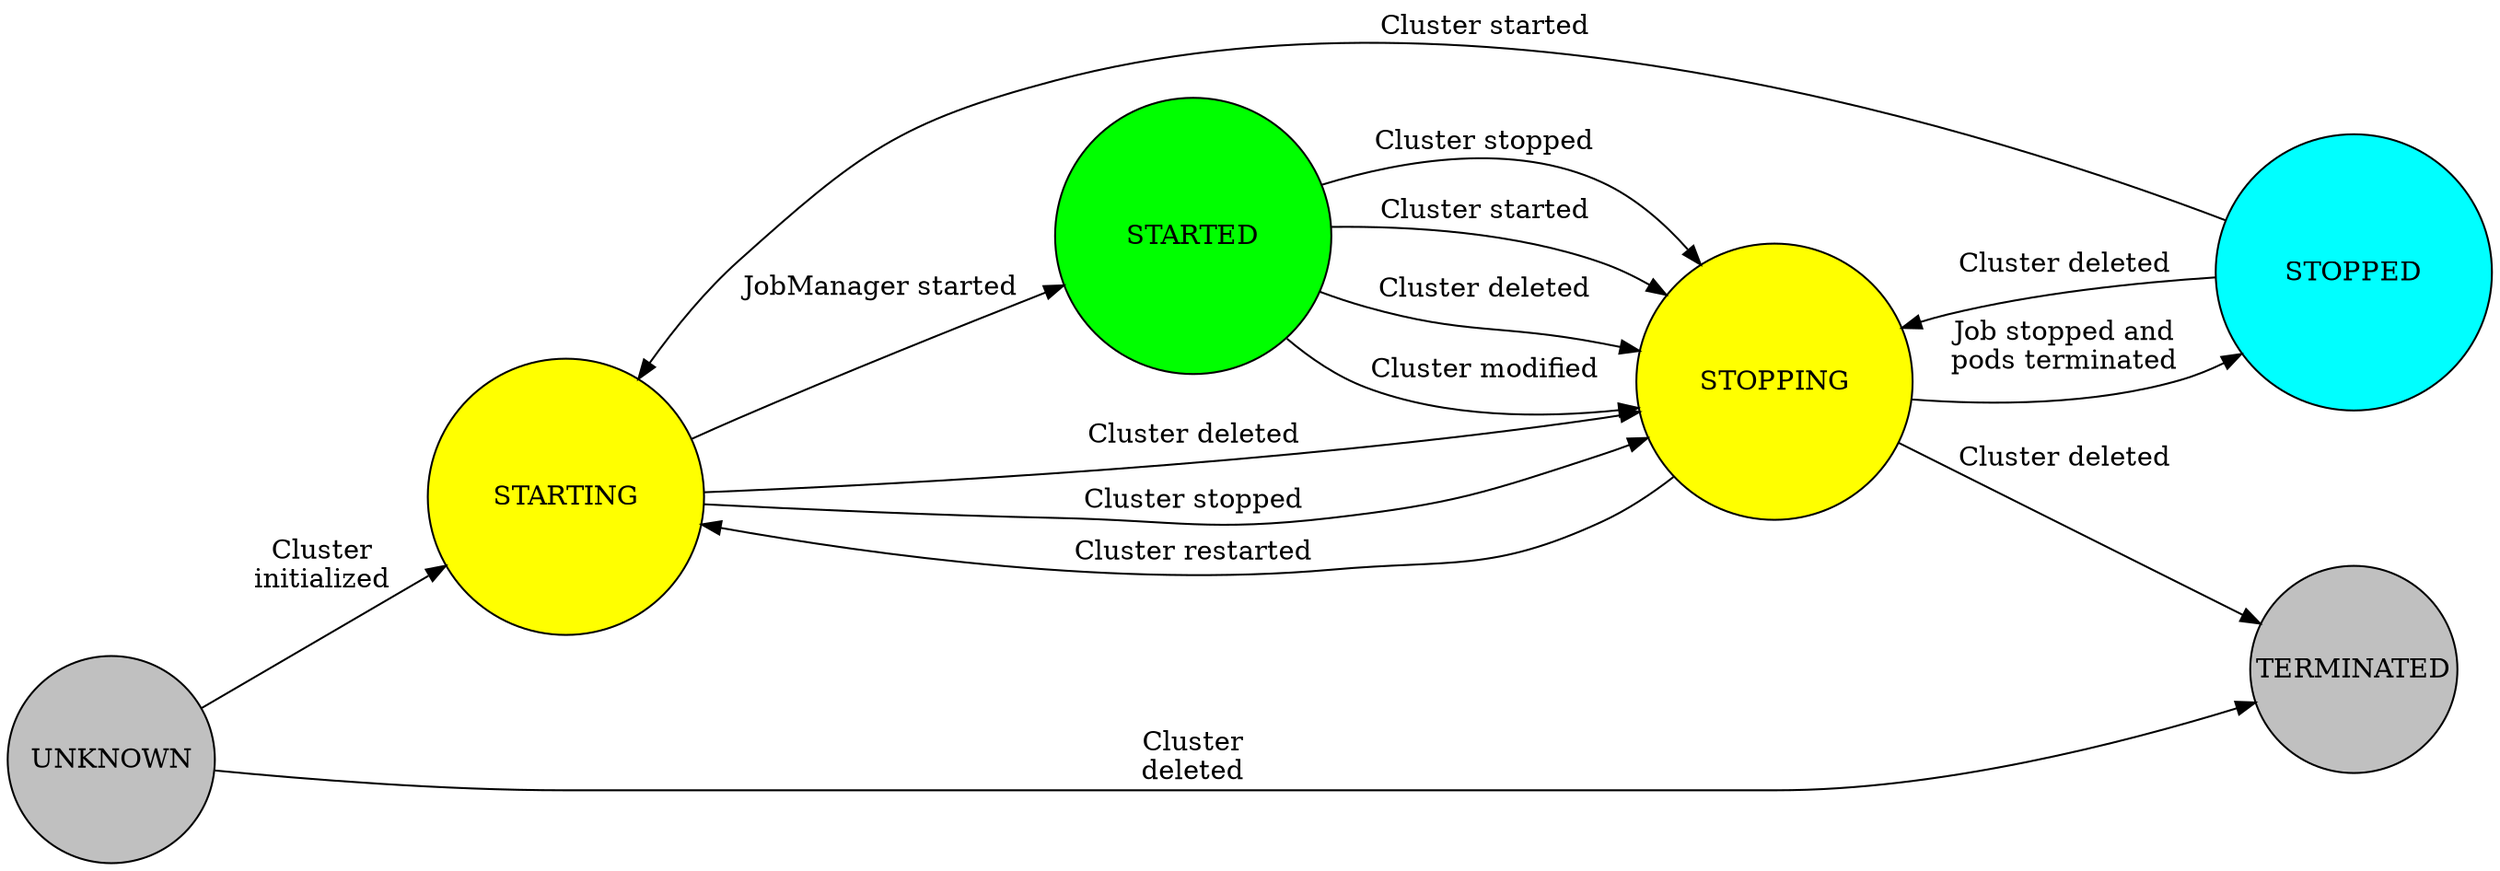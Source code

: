 digraph state_machine {
  graph [autosize=false, resolution=100];
  center=true;
  margin=0;
  rankdir=LR;
  node [shape=circle style=filled fillcolor=skyblue width=1.8 heigth=1.8 fixedsize=true];
  UNKNOWN -> STARTING [ label = <
      <TABLE ALIGN="LEFT" BORDER="0" CELLBORDER="0" CELLSPACING="0">
          <TR>
              <TD>Cluster<BR/>initialized</TD>
          </TR>
      </TABLE>
  > ];
  UNKNOWN -> TERMINATED [ label = <
      <TABLE ALIGN="LEFT" BORDER="0" CELLBORDER="0" CELLSPACING="0">
          <TR>
              <TD>Cluster<BR/>deleted</TD>
          </TR>
      </TABLE>
  > ];
  STARTING -> STARTED [ label = <
      <TABLE ALIGN="LEFT" BORDER="0" CELLBORDER="0" CELLSPACING="0">
          <TR>
              <TD>JobManager started</TD>
          </TR>
      </TABLE>
  > ];
  STARTING -> STOPPING [ label = <
      <TABLE ALIGN="LEFT" BORDER="0" CELLBORDER="0" CELLSPACING="0">
          <TR>
              <TD>Cluster deleted</TD>
          </TR>
      </TABLE>
  > ];
  STARTING -> STOPPING [ label = <
      <TABLE ALIGN="LEFT" BORDER="0" CELLBORDER="0" CELLSPACING="0">
          <TR>
              <TD>Cluster stopped</TD>
          </TR>
      </TABLE>
  > ];
  STARTED -> STOPPING [ label = <
      <TABLE ALIGN="LEFT" BORDER="0" CELLBORDER="0" CELLSPACING="0">
          <TR>
              <TD>Cluster stopped</TD>
          </TR>
      </TABLE>
  > ];
  STARTED -> STOPPING [ label = <
      <TABLE ALIGN="LEFT" BORDER="0" CELLBORDER="0" CELLSPACING="0">
          <TR>
              <TD>Cluster started</TD>
          </TR>
      </TABLE>
  > ];
  STARTED -> STOPPING [ label = <
      <TABLE ALIGN="LEFT" BORDER="0" CELLBORDER="0" CELLSPACING="0">
          <TR>
              <TD>Cluster deleted</TD>
          </TR>
      </TABLE>
  > ];
  STARTED -> STOPPING [ label = <
      <TABLE ALIGN="LEFT" BORDER="0" CELLBORDER="0" CELLSPACING="0">
          <TR>
              <TD>Cluster modified</TD>
          </TR>
      </TABLE>
  > ];
  STOPPING -> STOPPED [ label = <
      <TABLE ALIGN="LEFT" BORDER="0" CELLBORDER="0" CELLSPACING="0">
          <TR>
              <TD>Job stopped and<BR/>pods terminated</TD>
          </TR>
      </TABLE>
  > ];
  STOPPING -> STARTING [ label = <
      <TABLE ALIGN="LEFT" BORDER="0" CELLBORDER="0" CELLSPACING="0">
          <TR>
              <TD>Cluster restarted</TD>
          </TR>
      </TABLE>
  > ];
  STOPPING -> TERMINATED [ label = <
      <TABLE ALIGN="LEFT" BORDER="0" CELLBORDER="0" CELLSPACING="0">
          <TR>
              <TD>Cluster deleted</TD>
          </TR>
      </TABLE>
  > ];
  STOPPED -> STARTING [ label = <
      <TABLE ALIGN="LEFT" BORDER="0" CELLBORDER="0" CELLSPACING="0">
          <TR>
              <TD>Cluster started</TD>
          </TR>
      </TABLE>
  > ];
  STOPPED -> STOPPING [ label = <
      <TABLE ALIGN="LEFT" BORDER="0" CELLBORDER="0" CELLSPACING="0">
          <TR>
              <TD>Cluster deleted</TD>
          </TR>
      </TABLE>
  > ];
  UNKNOWN [ label = <
      <TABLE ALIGN="LEFT" BORDER="0" CELLBORDER="0" CELLSPACING="0">
          <TR>
              <TD>UNKNOWN</TD>
          </TR>
      </TABLE>
  > ];
  STARTING [ fillcolor=yellow width=2.0 ] [ label = <
       <TABLE ALIGN="LEFT" BORDER="0" CELLBORDER="0" CELLSPACING="0">
           <TR>
               <TD>STARTING</TD>
           </TR>
       </TABLE>
     > ];
  STARTED [ fillcolor=green width=2.0 ] [ label = <
    <TABLE ALIGN="LEFT" BORDER="0" CELLBORDER="0" CELLSPACING="0">
        <TR>
            <TD>STARTED</TD>
        </TR>
    </TABLE>
  > ];
  STOPPING [ fillcolor=yellow width=2.0 ] [ label = <
    <TABLE ALIGN="LEFT" BORDER="0" CELLBORDER="0" CELLSPACING="0">
        <TR>
            <TD>STOPPING</TD>
        </TR>
    </TABLE>
  > ];
  STOPPED [ fillcolor=cyan width=2.0 ] [ label = <
     <TABLE ALIGN="LEFT" BORDER="0" CELLBORDER="0" CELLSPACING="0">
         <TR>
             <TD>STOPPED</TD>
         </TR>
     </TABLE>
    > ];
  TERMINATED [ fillcolor=grey width=1.5 ] [ label = <
       <TABLE ALIGN="LEFT" BORDER="0" CELLBORDER="0" CELLSPACING="0">
           <TR>
               <TD>TERMINATED</TD>
           </TR>
       </TABLE>
      > ];
  UNKNOWN [ fillcolor=grey width=1.5 ];
}
